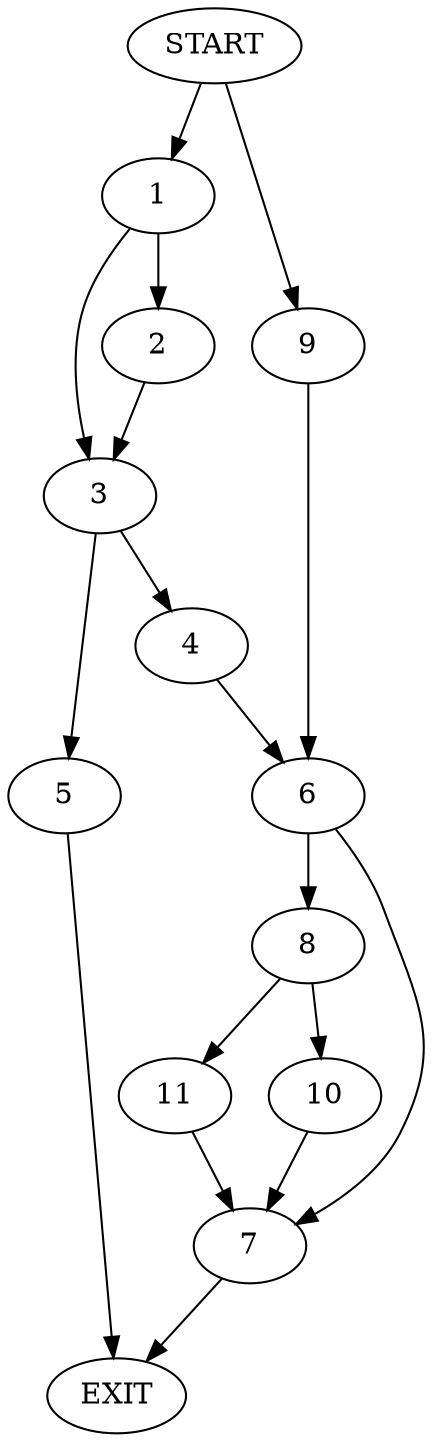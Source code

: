 digraph {
0 [label="START"]
12 [label="EXIT"]
0 -> 1
1 -> 2
1 -> 3
2 -> 3
3 -> 4
3 -> 5
4 -> 6
5 -> 12
6 -> 7
6 -> 8
0 -> 9
9 -> 6
8 -> 10
8 -> 11
7 -> 12
10 -> 7
11 -> 7
}
